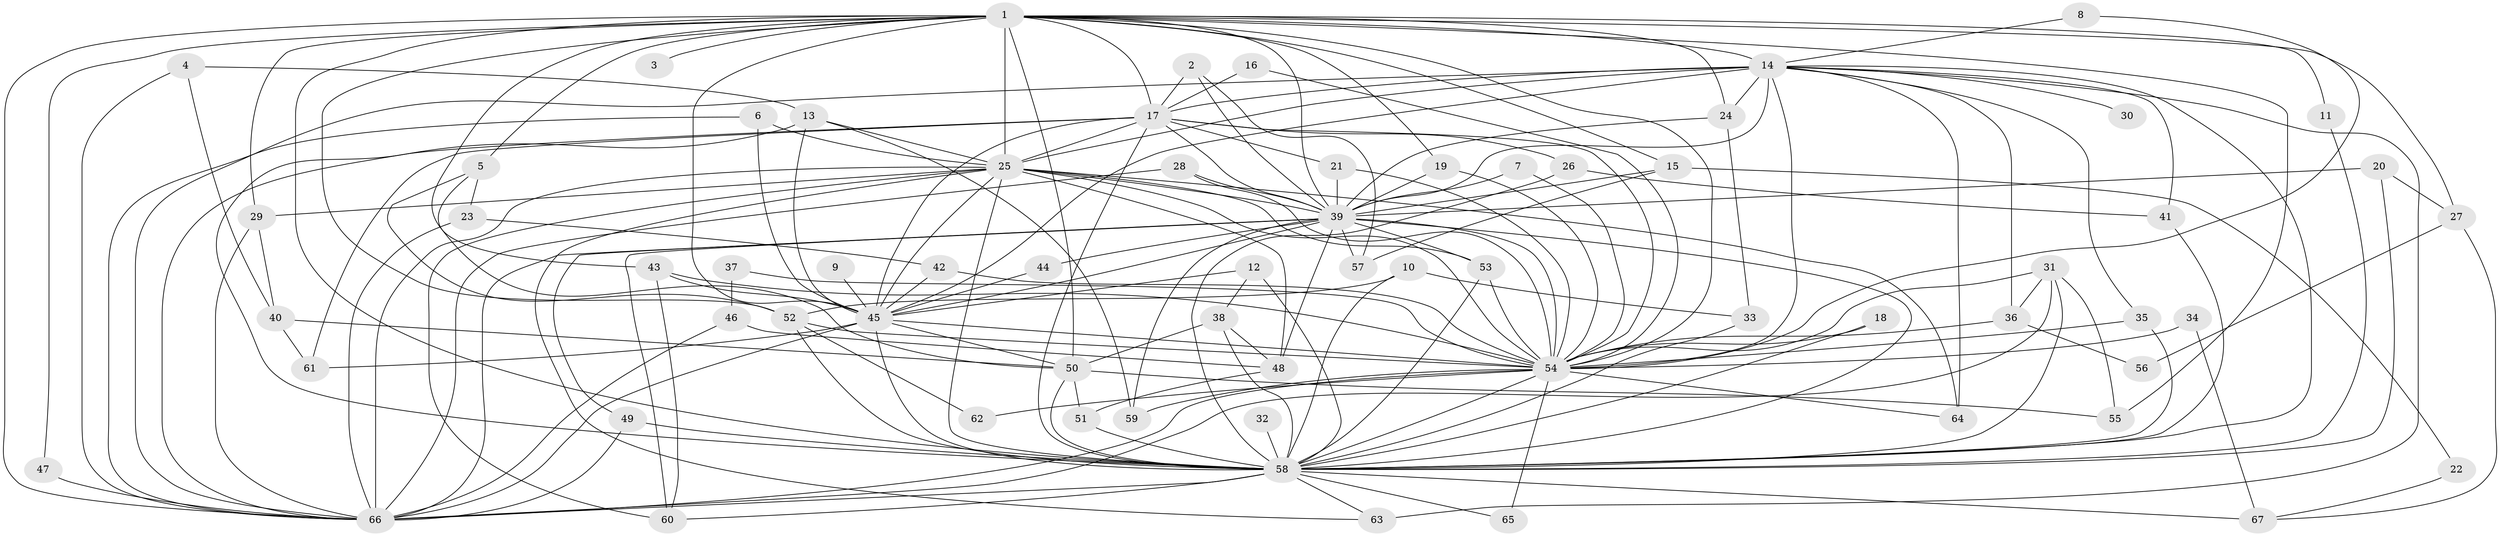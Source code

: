 // original degree distribution, {22: 0.014925373134328358, 19: 0.014925373134328358, 25: 0.007462686567164179, 28: 0.007462686567164179, 24: 0.007462686567164179, 38: 0.007462686567164179, 21: 0.007462686567164179, 35: 0.007462686567164179, 7: 0.007462686567164179, 4: 0.09701492537313433, 3: 0.23134328358208955, 6: 0.007462686567164179, 5: 0.029850746268656716, 2: 0.5447761194029851, 9: 0.007462686567164179}
// Generated by graph-tools (version 1.1) at 2025/01/03/09/25 03:01:15]
// undirected, 67 vertices, 180 edges
graph export_dot {
graph [start="1"]
  node [color=gray90,style=filled];
  1;
  2;
  3;
  4;
  5;
  6;
  7;
  8;
  9;
  10;
  11;
  12;
  13;
  14;
  15;
  16;
  17;
  18;
  19;
  20;
  21;
  22;
  23;
  24;
  25;
  26;
  27;
  28;
  29;
  30;
  31;
  32;
  33;
  34;
  35;
  36;
  37;
  38;
  39;
  40;
  41;
  42;
  43;
  44;
  45;
  46;
  47;
  48;
  49;
  50;
  51;
  52;
  53;
  54;
  55;
  56;
  57;
  58;
  59;
  60;
  61;
  62;
  63;
  64;
  65;
  66;
  67;
  1 -- 3 [weight=3.0];
  1 -- 5 [weight=1.0];
  1 -- 11 [weight=1.0];
  1 -- 14 [weight=2.0];
  1 -- 15 [weight=2.0];
  1 -- 17 [weight=2.0];
  1 -- 19 [weight=1.0];
  1 -- 24 [weight=1.0];
  1 -- 25 [weight=3.0];
  1 -- 27 [weight=1.0];
  1 -- 29 [weight=1.0];
  1 -- 39 [weight=3.0];
  1 -- 43 [weight=1.0];
  1 -- 45 [weight=3.0];
  1 -- 47 [weight=2.0];
  1 -- 50 [weight=2.0];
  1 -- 52 [weight=1.0];
  1 -- 54 [weight=2.0];
  1 -- 55 [weight=1.0];
  1 -- 58 [weight=2.0];
  1 -- 66 [weight=3.0];
  2 -- 17 [weight=1.0];
  2 -- 39 [weight=1.0];
  2 -- 57 [weight=1.0];
  4 -- 13 [weight=1.0];
  4 -- 40 [weight=1.0];
  4 -- 66 [weight=1.0];
  5 -- 23 [weight=1.0];
  5 -- 50 [weight=1.0];
  5 -- 52 [weight=1.0];
  6 -- 25 [weight=1.0];
  6 -- 45 [weight=1.0];
  6 -- 66 [weight=1.0];
  7 -- 39 [weight=1.0];
  7 -- 54 [weight=1.0];
  8 -- 14 [weight=1.0];
  8 -- 54 [weight=1.0];
  9 -- 45 [weight=1.0];
  10 -- 33 [weight=1.0];
  10 -- 52 [weight=1.0];
  10 -- 58 [weight=1.0];
  11 -- 58 [weight=1.0];
  12 -- 38 [weight=1.0];
  12 -- 45 [weight=1.0];
  12 -- 58 [weight=1.0];
  13 -- 25 [weight=1.0];
  13 -- 45 [weight=1.0];
  13 -- 58 [weight=1.0];
  13 -- 59 [weight=1.0];
  14 -- 17 [weight=3.0];
  14 -- 24 [weight=1.0];
  14 -- 25 [weight=1.0];
  14 -- 30 [weight=1.0];
  14 -- 35 [weight=1.0];
  14 -- 36 [weight=1.0];
  14 -- 39 [weight=1.0];
  14 -- 41 [weight=1.0];
  14 -- 45 [weight=1.0];
  14 -- 54 [weight=1.0];
  14 -- 58 [weight=1.0];
  14 -- 63 [weight=2.0];
  14 -- 64 [weight=1.0];
  14 -- 66 [weight=1.0];
  15 -- 22 [weight=1.0];
  15 -- 39 [weight=1.0];
  15 -- 57 [weight=1.0];
  16 -- 17 [weight=1.0];
  16 -- 54 [weight=1.0];
  17 -- 21 [weight=1.0];
  17 -- 25 [weight=2.0];
  17 -- 26 [weight=1.0];
  17 -- 39 [weight=1.0];
  17 -- 45 [weight=2.0];
  17 -- 54 [weight=1.0];
  17 -- 58 [weight=1.0];
  17 -- 61 [weight=1.0];
  17 -- 66 [weight=2.0];
  18 -- 54 [weight=1.0];
  18 -- 58 [weight=1.0];
  19 -- 39 [weight=1.0];
  19 -- 54 [weight=1.0];
  20 -- 27 [weight=1.0];
  20 -- 39 [weight=1.0];
  20 -- 58 [weight=1.0];
  21 -- 39 [weight=1.0];
  21 -- 54 [weight=1.0];
  22 -- 67 [weight=1.0];
  23 -- 42 [weight=1.0];
  23 -- 66 [weight=1.0];
  24 -- 33 [weight=1.0];
  24 -- 39 [weight=1.0];
  25 -- 29 [weight=1.0];
  25 -- 39 [weight=2.0];
  25 -- 45 [weight=1.0];
  25 -- 48 [weight=1.0];
  25 -- 53 [weight=1.0];
  25 -- 54 [weight=1.0];
  25 -- 58 [weight=2.0];
  25 -- 60 [weight=2.0];
  25 -- 63 [weight=1.0];
  25 -- 64 [weight=1.0];
  25 -- 66 [weight=3.0];
  26 -- 41 [weight=1.0];
  26 -- 58 [weight=1.0];
  27 -- 56 [weight=1.0];
  27 -- 67 [weight=1.0];
  28 -- 39 [weight=1.0];
  28 -- 54 [weight=1.0];
  28 -- 66 [weight=1.0];
  29 -- 40 [weight=1.0];
  29 -- 66 [weight=1.0];
  31 -- 36 [weight=1.0];
  31 -- 54 [weight=1.0];
  31 -- 55 [weight=1.0];
  31 -- 58 [weight=1.0];
  31 -- 66 [weight=1.0];
  32 -- 58 [weight=1.0];
  33 -- 58 [weight=1.0];
  34 -- 54 [weight=1.0];
  34 -- 67 [weight=1.0];
  35 -- 54 [weight=1.0];
  35 -- 58 [weight=1.0];
  36 -- 54 [weight=1.0];
  36 -- 56 [weight=1.0];
  37 -- 46 [weight=1.0];
  37 -- 54 [weight=1.0];
  38 -- 48 [weight=1.0];
  38 -- 50 [weight=1.0];
  38 -- 58 [weight=1.0];
  39 -- 44 [weight=1.0];
  39 -- 45 [weight=1.0];
  39 -- 48 [weight=1.0];
  39 -- 49 [weight=1.0];
  39 -- 53 [weight=1.0];
  39 -- 54 [weight=3.0];
  39 -- 57 [weight=1.0];
  39 -- 58 [weight=1.0];
  39 -- 59 [weight=1.0];
  39 -- 60 [weight=1.0];
  39 -- 66 [weight=2.0];
  40 -- 50 [weight=1.0];
  40 -- 61 [weight=1.0];
  41 -- 58 [weight=1.0];
  42 -- 45 [weight=2.0];
  42 -- 54 [weight=2.0];
  43 -- 45 [weight=1.0];
  43 -- 54 [weight=1.0];
  43 -- 60 [weight=1.0];
  44 -- 45 [weight=1.0];
  45 -- 50 [weight=1.0];
  45 -- 54 [weight=1.0];
  45 -- 58 [weight=1.0];
  45 -- 61 [weight=1.0];
  45 -- 66 [weight=1.0];
  46 -- 48 [weight=1.0];
  46 -- 66 [weight=1.0];
  47 -- 66 [weight=2.0];
  48 -- 51 [weight=1.0];
  49 -- 58 [weight=2.0];
  49 -- 66 [weight=1.0];
  50 -- 51 [weight=1.0];
  50 -- 55 [weight=1.0];
  50 -- 58 [weight=2.0];
  51 -- 58 [weight=1.0];
  52 -- 54 [weight=2.0];
  52 -- 58 [weight=1.0];
  52 -- 62 [weight=1.0];
  53 -- 54 [weight=1.0];
  53 -- 58 [weight=1.0];
  54 -- 58 [weight=1.0];
  54 -- 59 [weight=1.0];
  54 -- 62 [weight=2.0];
  54 -- 64 [weight=1.0];
  54 -- 65 [weight=1.0];
  54 -- 66 [weight=1.0];
  58 -- 60 [weight=1.0];
  58 -- 63 [weight=1.0];
  58 -- 65 [weight=1.0];
  58 -- 66 [weight=2.0];
  58 -- 67 [weight=2.0];
}
